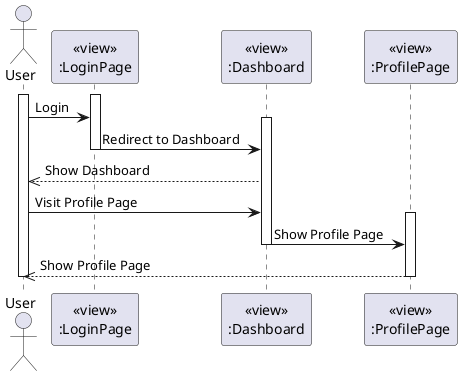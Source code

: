 @startuml ManageProfile
actor User
participant LoginPageView [
  <<view>>
  :LoginPage
]

participant DashboardView [
  <<view>>
  :Dashboard
]

participant ProfilePageView [
  <<view>>
  :ProfilePage
]

activate User
activate LoginPageView
User -> LoginPageView: Login
activate DashboardView
LoginPageView -> DashboardView: Redirect to Dashboard
deactivate LoginPageView

DashboardView -->> User: Show Dashboard

User -> DashboardView: Visit Profile Page
activate ProfilePageView
DashboardView -> ProfilePageView: Show Profile Page
deactivate DashboardView

ProfilePageView -->> User: Show Profile Page

deactivate User
deactivate ProfilePageView
@enduml
